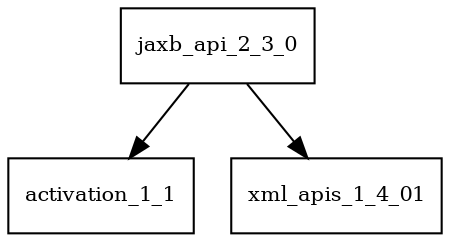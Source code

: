 digraph jaxb_api_2_3_0_dependencies {
  node [shape = box, fontsize=10.0];
  jaxb_api_2_3_0 -> activation_1_1;
  jaxb_api_2_3_0 -> xml_apis_1_4_01;
}
